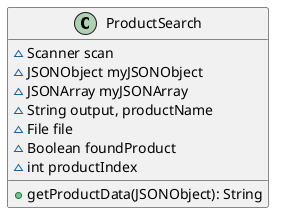 @startuml
'https://plantuml.com/class-diagram

class ProductSearch
{
    ~Scanner scan
    ~JSONObject myJSONObject
    ~JSONArray myJSONArray
    ~String output, productName
    ~File file
    ~Boolean foundProduct
    ~int productIndex

    +getProductData(JSONObject): String
}

@enduml